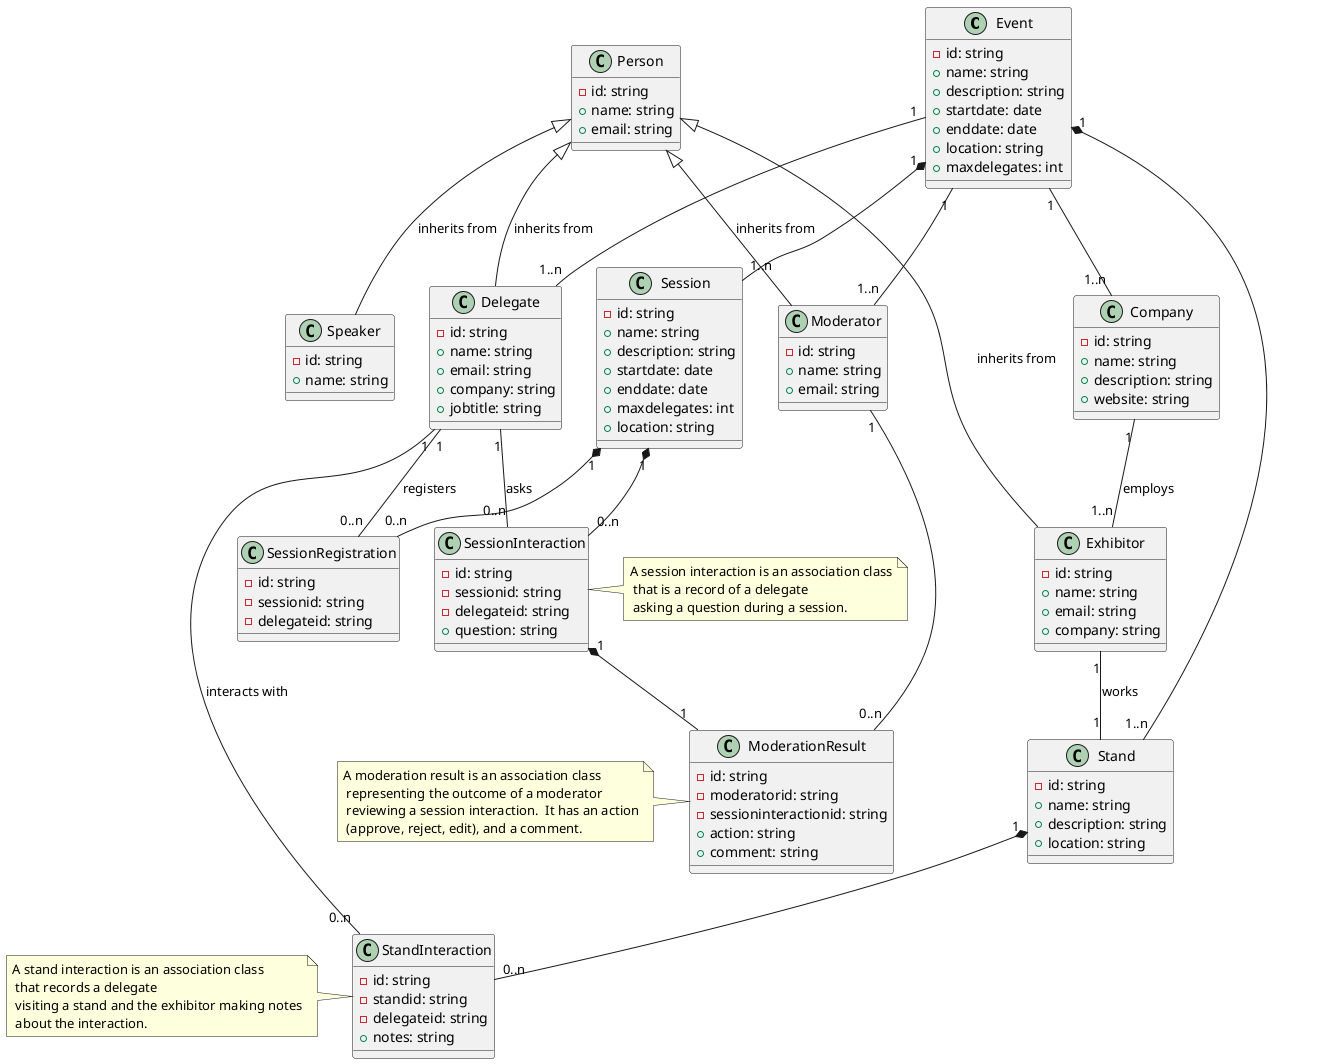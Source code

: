 @startuml BookMeIn2

/'
Glossary

Event: The event that is happening, e.g. App Development in a mobile world.
Delegates: People attending the event, sometimes on behalf of a company.
Exhibitor: A person attending the event on behalf of their company. Each Exhibitor works at one stand.
Moderator: Works in the background during a session filtering the questions sent in by delegates, for the purpose of avoiding anything unsuitable being sent to the speaker, and amalgamating similar questions into one so as to avoid repeating the same question
Session: A talk or presentation happening at the event. Several of these can happen at the same time at larger events and delegates would have to choose which ones they want to attend.  Sometimes these can require a pre-registration of interest to allow entry.
Speaker: An individual presenting the session. These can be the same as exhibitors, or they may be completely independent.
Stand: One per company at the event. These companies are ones that have paid to have a stand at the event.  Often these will be sponsors of the event looking to sell some sort of software or service to the delegates.   Multiple Exhibitors may work on one stand though.
'/

' Entities

class "Event" as event {
    - id: string
    + name: string
    + description: string
    + startdate: date
    + enddate: date
    + location: string
    + maxdelegates: int
}

class "Person" as person {
    - id: string
    + name: string
    + email: string
}

class "Delegate" as delegate {
    - id: string
    + name: string
    + email: string
    + company: string
    + jobtitle: string
}

class "Exhibitor" as exhibitor {
    - id: string
    + name: string
    + email: string
    + company: string
}

class "Moderator" as moderator {
    - id: string
    + name: string
    + email: string
}

class "Session" as session {
    - id: string
    + name: string
    + description: string
    + startdate: date
    + enddate: date
    + maxdelegates: int
    + location: string
}

class "Speaker" as speaker {
    - id: string
    + name: string
}

class "Stand" as stand {
    - id: string
    + name: string
    + description: string
    + location: string
}

class "Company" as company {
    - id: string
    + name: string
    + description: string
    + website: string
}

class "SessionRegistration" as sessionregistration {
    - id: string
    - sessionid: string
    - delegateid: string
}

class "StandInteraction" as standinteraction {
    - id: string
    - standid: string
    - delegateid: string
    + notes: string
}

class "SessionInteraction" as sessioninteraction {
    - id: string
    - sessionid: string
    - delegateid: string
    + question: string
}

class "ModerationResult" as moderationresult {
    - id: string
    - moderatorid: string
    - sessioninteractionid: string
    + action: string
    + comment: string
}

' Relationships

event "1" -- "1..n" delegate
event "1" -- "1..n" moderator
event "1" -- "1..n" company

delegate "1" -- "0..n" standinteraction : interacts with
delegate "1" -- "0..n" sessioninteraction : asks
delegate "1" -- "0..n" sessionregistration : registers

exhibitor "1" -- "1" stand : works

company "1" -- "1..n" exhibitor : employs

moderator "1" -- "0..n" moderationresult 


' Inheritance

person <|-- delegate : inherits from
person <|-- exhibitor : inherits from
person <|-- moderator : inherits from
person <|-- speaker : inherits from

' Composition

event "1" *-- "1..n" session
event "1" *-- "1..n" stand

' Aggregation

session "1" *-- "0..n" sessioninteraction
session "1" *-- "0..n" sessionregistration
stand "1" *-- "0..n" standinteraction
sessioninteraction "1" *-- "1" moderationresult

' Notes

note left of moderationresult : A moderation result is an association class\n representing the outcome of a moderator\n reviewing a session interaction.  It has an action\n (approve, reject, edit), and a comment.
note left of standinteraction : A stand interaction is an association class\n that records a delegate\n visiting a stand and the exhibitor making notes\n about the interaction.
note right of sessioninteraction : A session interaction is an association class\n that is a record of a delegate\n asking a question during a session.

@enduml